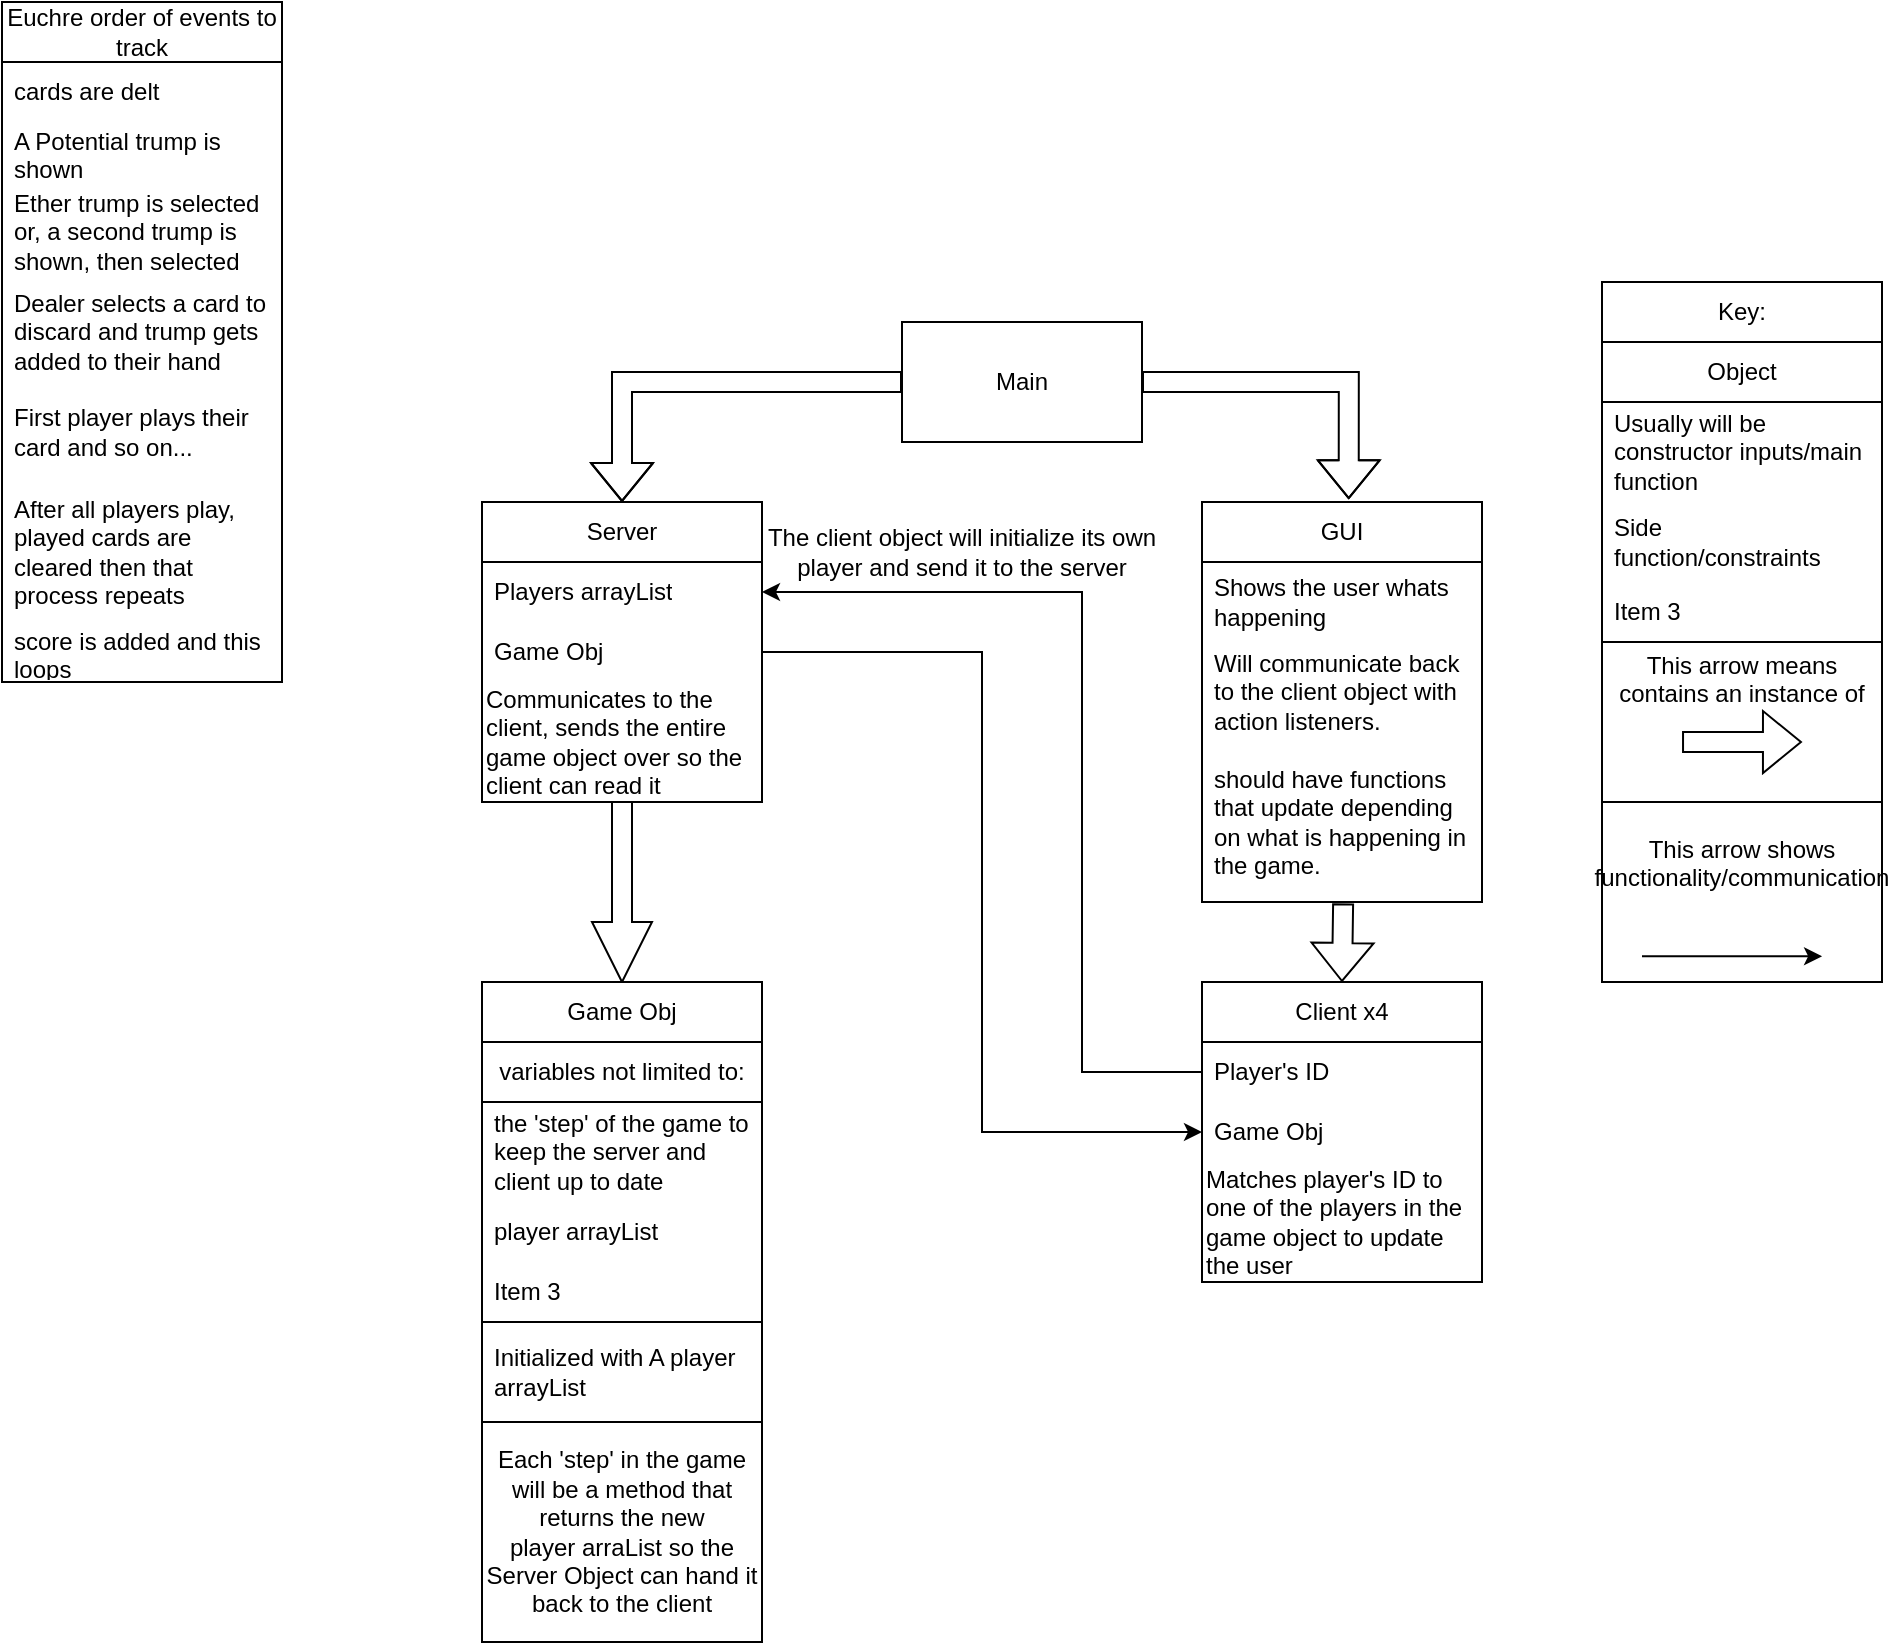 <mxfile version="26.2.14">
  <diagram name="Page-1" id="3-hoNx-oFPBd3e3wgJj-">
    <mxGraphModel dx="1325" dy="251" grid="1" gridSize="10" guides="1" tooltips="1" connect="1" arrows="1" fold="1" page="1" pageScale="1" pageWidth="850" pageHeight="1100" math="0" shadow="0">
      <root>
        <mxCell id="0" />
        <mxCell id="1" parent="0" />
        <mxCell id="-2NJOU67YEYeew-TCaY0-1" value="Main" style="rounded=0;whiteSpace=wrap;html=1;" parent="1" vertex="1">
          <mxGeometry x="320" y="330" width="120" height="60" as="geometry" />
        </mxCell>
        <mxCell id="-2NJOU67YEYeew-TCaY0-17" value="" style="shape=flexArrow;endArrow=classic;html=1;rounded=0;exitX=0;exitY=0.5;exitDx=0;exitDy=0;entryX=0.5;entryY=0;entryDx=0;entryDy=0;" parent="1" source="-2NJOU67YEYeew-TCaY0-1" target="up3UMuSQXLqQoOLamiaC-9" edge="1">
          <mxGeometry width="50" height="50" relative="1" as="geometry">
            <mxPoint x="290" y="380" as="sourcePoint" />
            <mxPoint x="180" y="420" as="targetPoint" />
            <Array as="points">
              <mxPoint x="180" y="360" />
            </Array>
          </mxGeometry>
        </mxCell>
        <mxCell id="up3UMuSQXLqQoOLamiaC-2" value="Client x4" style="swimlane;fontStyle=0;childLayout=stackLayout;horizontal=1;startSize=30;horizontalStack=0;resizeParent=1;resizeParentMax=0;resizeLast=0;collapsible=1;marginBottom=0;whiteSpace=wrap;html=1;" parent="1" vertex="1">
          <mxGeometry x="470" y="660" width="140" height="150" as="geometry">
            <mxRectangle x="450" y="480" width="90" height="30" as="alternateBounds" />
          </mxGeometry>
        </mxCell>
        <mxCell id="up3UMuSQXLqQoOLamiaC-3" value="Player&#39;s ID" style="text;strokeColor=none;fillColor=none;align=left;verticalAlign=middle;spacingLeft=4;spacingRight=4;overflow=hidden;points=[[0,0.5],[1,0.5]];portConstraint=eastwest;rotatable=0;whiteSpace=wrap;html=1;" parent="up3UMuSQXLqQoOLamiaC-2" vertex="1">
          <mxGeometry y="30" width="140" height="30" as="geometry" />
        </mxCell>
        <mxCell id="up3UMuSQXLqQoOLamiaC-4" value="Game Obj" style="text;strokeColor=none;fillColor=none;align=left;verticalAlign=middle;spacingLeft=4;spacingRight=4;overflow=hidden;points=[[0,0.5],[1,0.5]];portConstraint=eastwest;rotatable=0;whiteSpace=wrap;html=1;" parent="up3UMuSQXLqQoOLamiaC-2" vertex="1">
          <mxGeometry y="60" width="140" height="30" as="geometry" />
        </mxCell>
        <mxCell id="up3UMuSQXLqQoOLamiaC-7" value="Matches player&#39;s ID to one of the players in the game object to update the user" style="text;html=1;align=left;verticalAlign=middle;whiteSpace=wrap;rounded=0;" parent="up3UMuSQXLqQoOLamiaC-2" vertex="1">
          <mxGeometry y="90" width="140" height="60" as="geometry" />
        </mxCell>
        <mxCell id="up3UMuSQXLqQoOLamiaC-20" style="edgeStyle=orthogonalEdgeStyle;rounded=0;orthogonalLoop=1;jettySize=auto;html=1;exitX=0.5;exitY=1;exitDx=0;exitDy=0;entryX=0.5;entryY=0;entryDx=0;entryDy=0;shape=arrow;" parent="1" source="up3UMuSQXLqQoOLamiaC-9" target="up3UMuSQXLqQoOLamiaC-16" edge="1">
          <mxGeometry relative="1" as="geometry" />
        </mxCell>
        <mxCell id="up3UMuSQXLqQoOLamiaC-9" value="Server" style="swimlane;fontStyle=0;childLayout=stackLayout;horizontal=1;startSize=30;horizontalStack=0;resizeParent=1;resizeParentMax=0;resizeLast=0;collapsible=1;marginBottom=0;whiteSpace=wrap;html=1;" parent="1" vertex="1">
          <mxGeometry x="110" y="420" width="140" height="150" as="geometry">
            <mxRectangle x="450" y="480" width="90" height="30" as="alternateBounds" />
          </mxGeometry>
        </mxCell>
        <mxCell id="up3UMuSQXLqQoOLamiaC-10" value="Players arrayList" style="text;strokeColor=none;fillColor=none;align=left;verticalAlign=middle;spacingLeft=4;spacingRight=4;overflow=hidden;points=[[0,0.5],[1,0.5]];portConstraint=eastwest;rotatable=0;whiteSpace=wrap;html=1;" parent="up3UMuSQXLqQoOLamiaC-9" vertex="1">
          <mxGeometry y="30" width="140" height="30" as="geometry" />
        </mxCell>
        <mxCell id="up3UMuSQXLqQoOLamiaC-11" value="Game Obj" style="text;strokeColor=none;fillColor=none;align=left;verticalAlign=middle;spacingLeft=4;spacingRight=4;overflow=hidden;points=[[0,0.5],[1,0.5]];portConstraint=eastwest;rotatable=0;whiteSpace=wrap;html=1;" parent="up3UMuSQXLqQoOLamiaC-9" vertex="1">
          <mxGeometry y="60" width="140" height="30" as="geometry" />
        </mxCell>
        <mxCell id="up3UMuSQXLqQoOLamiaC-12" value="Communicates to the client, sends the entire game object over so the client can read it" style="text;html=1;align=left;verticalAlign=middle;whiteSpace=wrap;rounded=0;" parent="up3UMuSQXLqQoOLamiaC-9" vertex="1">
          <mxGeometry y="90" width="140" height="60" as="geometry" />
        </mxCell>
        <mxCell id="up3UMuSQXLqQoOLamiaC-15" value="The client object will initialize its own player and send it to the server" style="text;html=1;align=center;verticalAlign=middle;whiteSpace=wrap;rounded=0;" parent="1" vertex="1">
          <mxGeometry x="250" y="430" width="200" height="30" as="geometry" />
        </mxCell>
        <mxCell id="up3UMuSQXLqQoOLamiaC-16" value="Game Obj" style="swimlane;fontStyle=0;childLayout=stackLayout;horizontal=1;startSize=30;horizontalStack=0;resizeParent=1;resizeParentMax=0;resizeLast=0;collapsible=1;marginBottom=0;whiteSpace=wrap;html=1;" parent="1" vertex="1">
          <mxGeometry x="110" y="660" width="140" height="330" as="geometry">
            <mxRectangle x="450" y="480" width="90" height="30" as="alternateBounds" />
          </mxGeometry>
        </mxCell>
        <mxCell id="up3UMuSQXLqQoOLamiaC-47" value="variables not limited to:" style="swimlane;fontStyle=0;childLayout=stackLayout;horizontal=1;startSize=30;horizontalStack=0;resizeParent=1;resizeParentMax=0;resizeLast=0;collapsible=1;marginBottom=0;whiteSpace=wrap;html=1;" parent="up3UMuSQXLqQoOLamiaC-16" vertex="1">
          <mxGeometry y="30" width="140" height="140" as="geometry" />
        </mxCell>
        <mxCell id="up3UMuSQXLqQoOLamiaC-48" value="the &#39;step&#39; of the game to keep the server and client up to date" style="text;strokeColor=none;fillColor=none;align=left;verticalAlign=middle;spacingLeft=4;spacingRight=4;overflow=hidden;points=[[0,0.5],[1,0.5]];portConstraint=eastwest;rotatable=0;whiteSpace=wrap;html=1;" parent="up3UMuSQXLqQoOLamiaC-47" vertex="1">
          <mxGeometry y="30" width="140" height="50" as="geometry" />
        </mxCell>
        <mxCell id="up3UMuSQXLqQoOLamiaC-49" value="player arrayList" style="text;strokeColor=none;fillColor=none;align=left;verticalAlign=middle;spacingLeft=4;spacingRight=4;overflow=hidden;points=[[0,0.5],[1,0.5]];portConstraint=eastwest;rotatable=0;whiteSpace=wrap;html=1;" parent="up3UMuSQXLqQoOLamiaC-47" vertex="1">
          <mxGeometry y="80" width="140" height="30" as="geometry" />
        </mxCell>
        <mxCell id="up3UMuSQXLqQoOLamiaC-50" value="Item 3" style="text;strokeColor=none;fillColor=none;align=left;verticalAlign=middle;spacingLeft=4;spacingRight=4;overflow=hidden;points=[[0,0.5],[1,0.5]];portConstraint=eastwest;rotatable=0;whiteSpace=wrap;html=1;" parent="up3UMuSQXLqQoOLamiaC-47" vertex="1">
          <mxGeometry y="110" width="140" height="30" as="geometry" />
        </mxCell>
        <mxCell id="up3UMuSQXLqQoOLamiaC-17" value="Initialized with A player arrayList" style="text;strokeColor=none;fillColor=none;align=left;verticalAlign=middle;spacingLeft=4;spacingRight=4;overflow=hidden;points=[[0,0.5],[1,0.5]];portConstraint=eastwest;rotatable=0;whiteSpace=wrap;html=1;" parent="up3UMuSQXLqQoOLamiaC-16" vertex="1">
          <mxGeometry y="170" width="140" height="50" as="geometry" />
        </mxCell>
        <mxCell id="up3UMuSQXLqQoOLamiaC-21" value="Each &#39;step&#39; in the game will be a method that returns the new &lt;br&gt;player arraList so the Server Object can hand it back to the client" style="rounded=0;whiteSpace=wrap;html=1;" parent="up3UMuSQXLqQoOLamiaC-16" vertex="1">
          <mxGeometry y="220" width="140" height="110" as="geometry" />
        </mxCell>
        <mxCell id="up3UMuSQXLqQoOLamiaC-26" value="Key:" style="swimlane;fontStyle=0;childLayout=stackLayout;horizontal=1;startSize=30;horizontalStack=0;resizeParent=1;resizeParentMax=0;resizeLast=0;collapsible=1;marginBottom=0;whiteSpace=wrap;html=1;" parent="1" vertex="1">
          <mxGeometry x="670" y="310" width="140" height="350" as="geometry" />
        </mxCell>
        <mxCell id="up3UMuSQXLqQoOLamiaC-22" value="Object" style="swimlane;fontStyle=0;childLayout=stackLayout;horizontal=1;startSize=30;horizontalStack=0;resizeParent=1;resizeParentMax=0;resizeLast=0;collapsible=1;marginBottom=0;whiteSpace=wrap;html=1;" parent="up3UMuSQXLqQoOLamiaC-26" vertex="1">
          <mxGeometry y="30" width="140" height="320" as="geometry" />
        </mxCell>
        <mxCell id="up3UMuSQXLqQoOLamiaC-23" value="Usually will be constructor inputs/main function" style="text;strokeColor=none;fillColor=none;align=left;verticalAlign=middle;spacingLeft=4;spacingRight=4;overflow=hidden;points=[[0,0.5],[1,0.5]];portConstraint=eastwest;rotatable=0;whiteSpace=wrap;html=1;" parent="up3UMuSQXLqQoOLamiaC-22" vertex="1">
          <mxGeometry y="30" width="140" height="50" as="geometry" />
        </mxCell>
        <mxCell id="up3UMuSQXLqQoOLamiaC-24" value="Side function/constraints" style="text;strokeColor=none;fillColor=none;align=left;verticalAlign=middle;spacingLeft=4;spacingRight=4;overflow=hidden;points=[[0,0.5],[1,0.5]];portConstraint=eastwest;rotatable=0;whiteSpace=wrap;html=1;" parent="up3UMuSQXLqQoOLamiaC-22" vertex="1">
          <mxGeometry y="80" width="140" height="40" as="geometry" />
        </mxCell>
        <mxCell id="up3UMuSQXLqQoOLamiaC-25" value="Item 3" style="text;strokeColor=none;fillColor=none;align=left;verticalAlign=middle;spacingLeft=4;spacingRight=4;overflow=hidden;points=[[0,0.5],[1,0.5]];portConstraint=eastwest;rotatable=0;whiteSpace=wrap;html=1;" parent="up3UMuSQXLqQoOLamiaC-22" vertex="1">
          <mxGeometry y="120" width="140" height="30" as="geometry" />
        </mxCell>
        <mxCell id="up3UMuSQXLqQoOLamiaC-34" value="" style="group" parent="up3UMuSQXLqQoOLamiaC-22" vertex="1" connectable="0">
          <mxGeometry y="150" width="140" height="170" as="geometry" />
        </mxCell>
        <mxCell id="up3UMuSQXLqQoOLamiaC-30" value="&lt;div&gt;This arrow means contains an instance of&lt;/div&gt;&lt;div&gt;&lt;br&gt;&lt;/div&gt;&lt;div&gt;&lt;br&gt;&lt;/div&gt;&lt;div&gt;&lt;br&gt;&lt;/div&gt;" style="rounded=0;whiteSpace=wrap;html=1;" parent="up3UMuSQXLqQoOLamiaC-34" vertex="1">
          <mxGeometry width="140" height="80" as="geometry" />
        </mxCell>
        <mxCell id="up3UMuSQXLqQoOLamiaC-31" value="" style="shape=flexArrow;endArrow=classic;html=1;rounded=0;entryX=0.714;entryY=0.917;entryDx=0;entryDy=0;entryPerimeter=0;" parent="up3UMuSQXLqQoOLamiaC-34" edge="1">
          <mxGeometry width="50" height="50" relative="1" as="geometry">
            <mxPoint x="40.02" y="50" as="sourcePoint" />
            <mxPoint x="99.98" y="50.02" as="targetPoint" />
          </mxGeometry>
        </mxCell>
        <mxCell id="up3UMuSQXLqQoOLamiaC-40" value="" style="group" parent="up3UMuSQXLqQoOLamiaC-34" vertex="1" connectable="0">
          <mxGeometry y="80" width="140" height="90" as="geometry" />
        </mxCell>
        <mxCell id="up3UMuSQXLqQoOLamiaC-36" value="&lt;div&gt;This arrow shows functionality/communication&lt;/div&gt;&lt;div&gt;&lt;br&gt;&lt;/div&gt;&lt;div&gt;&lt;br&gt;&lt;/div&gt;" style="rounded=0;whiteSpace=wrap;html=1;" parent="up3UMuSQXLqQoOLamiaC-40" vertex="1">
          <mxGeometry width="140" height="90" as="geometry" />
        </mxCell>
        <mxCell id="up3UMuSQXLqQoOLamiaC-37" value="" style="endArrow=classic;html=1;rounded=0;entryX=0.786;entryY=0.857;entryDx=0;entryDy=0;entryPerimeter=0;" parent="up3UMuSQXLqQoOLamiaC-40" target="up3UMuSQXLqQoOLamiaC-36" edge="1">
          <mxGeometry width="50" height="50" relative="1" as="geometry">
            <mxPoint x="20" y="77.143" as="sourcePoint" />
            <mxPoint x="70" y="12.857" as="targetPoint" />
          </mxGeometry>
        </mxCell>
        <mxCell id="up3UMuSQXLqQoOLamiaC-41" value="GUI" style="swimlane;fontStyle=0;childLayout=stackLayout;horizontal=1;startSize=30;horizontalStack=0;resizeParent=1;resizeParentMax=0;resizeLast=0;collapsible=1;marginBottom=0;whiteSpace=wrap;html=1;" parent="1" vertex="1">
          <mxGeometry x="470" y="420" width="140" height="200" as="geometry">
            <mxRectangle x="450" y="480" width="90" height="30" as="alternateBounds" />
          </mxGeometry>
        </mxCell>
        <mxCell id="up3UMuSQXLqQoOLamiaC-42" value="Shows the user whats happening" style="text;strokeColor=none;fillColor=none;align=left;verticalAlign=middle;spacingLeft=4;spacingRight=4;overflow=hidden;points=[[0,0.5],[1,0.5]];portConstraint=eastwest;rotatable=0;whiteSpace=wrap;html=1;" parent="up3UMuSQXLqQoOLamiaC-41" vertex="1">
          <mxGeometry y="30" width="140" height="40" as="geometry" />
        </mxCell>
        <mxCell id="up3UMuSQXLqQoOLamiaC-43" value="Will communicate back to the client object with action listeners." style="text;strokeColor=none;fillColor=none;align=left;verticalAlign=middle;spacingLeft=4;spacingRight=4;overflow=hidden;points=[[0,0.5],[1,0.5]];portConstraint=eastwest;rotatable=0;whiteSpace=wrap;html=1;" parent="up3UMuSQXLqQoOLamiaC-41" vertex="1">
          <mxGeometry y="70" width="140" height="50" as="geometry" />
        </mxCell>
        <mxCell id="up3UMuSQXLqQoOLamiaC-46" value="should have functions that update depending on what is happening in the game." style="text;strokeColor=none;fillColor=none;align=left;verticalAlign=middle;spacingLeft=4;spacingRight=4;overflow=hidden;points=[[0,0.5],[1,0.5]];portConstraint=eastwest;rotatable=0;whiteSpace=wrap;html=1;" parent="up3UMuSQXLqQoOLamiaC-41" vertex="1">
          <mxGeometry y="120" width="140" height="80" as="geometry" />
        </mxCell>
        <mxCell id="DxHCiOKc3kGTDNrOEROZ-1" style="edgeStyle=orthogonalEdgeStyle;rounded=0;orthogonalLoop=1;jettySize=auto;html=1;entryX=0.524;entryY=-0.007;entryDx=0;entryDy=0;entryPerimeter=0;shape=flexArrow;" parent="1" source="-2NJOU67YEYeew-TCaY0-1" target="up3UMuSQXLqQoOLamiaC-41" edge="1">
          <mxGeometry relative="1" as="geometry" />
        </mxCell>
        <mxCell id="DxHCiOKc3kGTDNrOEROZ-2" value="" style="endArrow=classic;html=1;rounded=0;exitX=0.504;exitY=1.009;exitDx=0;exitDy=0;exitPerimeter=0;entryX=0.5;entryY=0;entryDx=0;entryDy=0;shape=flexArrow;" parent="1" source="up3UMuSQXLqQoOLamiaC-46" target="up3UMuSQXLqQoOLamiaC-2" edge="1">
          <mxGeometry width="50" height="50" relative="1" as="geometry">
            <mxPoint x="310" y="600" as="sourcePoint" />
            <mxPoint x="360" y="550" as="targetPoint" />
          </mxGeometry>
        </mxCell>
        <mxCell id="DxHCiOKc3kGTDNrOEROZ-3" style="edgeStyle=orthogonalEdgeStyle;rounded=0;orthogonalLoop=1;jettySize=auto;html=1;entryX=0;entryY=0.5;entryDx=0;entryDy=0;" parent="1" source="up3UMuSQXLqQoOLamiaC-11" target="up3UMuSQXLqQoOLamiaC-4" edge="1">
          <mxGeometry relative="1" as="geometry" />
        </mxCell>
        <mxCell id="DxHCiOKc3kGTDNrOEROZ-4" style="edgeStyle=orthogonalEdgeStyle;rounded=0;orthogonalLoop=1;jettySize=auto;html=1;entryX=1;entryY=0.5;entryDx=0;entryDy=0;" parent="1" source="up3UMuSQXLqQoOLamiaC-3" target="up3UMuSQXLqQoOLamiaC-10" edge="1">
          <mxGeometry relative="1" as="geometry">
            <Array as="points">
              <mxPoint x="410" y="705" />
              <mxPoint x="410" y="465" />
            </Array>
          </mxGeometry>
        </mxCell>
        <mxCell id="iqxiywxiM9S1dI8F5_UA-1" value="Euchre order of events to track" style="swimlane;fontStyle=0;childLayout=stackLayout;horizontal=1;startSize=30;horizontalStack=0;resizeParent=1;resizeParentMax=0;resizeLast=0;collapsible=1;marginBottom=0;whiteSpace=wrap;html=1;" vertex="1" parent="1">
          <mxGeometry x="-130" y="170" width="140" height="340" as="geometry" />
        </mxCell>
        <mxCell id="iqxiywxiM9S1dI8F5_UA-2" value="cards are delt" style="text;strokeColor=none;fillColor=none;align=left;verticalAlign=middle;spacingLeft=4;spacingRight=4;overflow=hidden;points=[[0,0.5],[1,0.5]];portConstraint=eastwest;rotatable=0;whiteSpace=wrap;html=1;" vertex="1" parent="iqxiywxiM9S1dI8F5_UA-1">
          <mxGeometry y="30" width="140" height="30" as="geometry" />
        </mxCell>
        <mxCell id="iqxiywxiM9S1dI8F5_UA-3" value="A Potential trump is shown" style="text;strokeColor=none;fillColor=none;align=left;verticalAlign=middle;spacingLeft=4;spacingRight=4;overflow=hidden;points=[[0,0.5],[1,0.5]];portConstraint=eastwest;rotatable=0;whiteSpace=wrap;html=1;" vertex="1" parent="iqxiywxiM9S1dI8F5_UA-1">
          <mxGeometry y="60" width="140" height="30" as="geometry" />
        </mxCell>
        <mxCell id="iqxiywxiM9S1dI8F5_UA-4" value="Ether trump is selected or, a second trump is shown, then selected " style="text;strokeColor=none;fillColor=none;align=left;verticalAlign=middle;spacingLeft=4;spacingRight=4;overflow=hidden;points=[[0,0.5],[1,0.5]];portConstraint=eastwest;rotatable=0;whiteSpace=wrap;html=1;" vertex="1" parent="iqxiywxiM9S1dI8F5_UA-1">
          <mxGeometry y="90" width="140" height="50" as="geometry" />
        </mxCell>
        <mxCell id="iqxiywxiM9S1dI8F5_UA-6" value="Dealer selects a card to discard and trump gets added to their hand" style="text;strokeColor=none;fillColor=none;align=left;verticalAlign=middle;spacingLeft=4;spacingRight=4;overflow=hidden;points=[[0,0.5],[1,0.5]];portConstraint=eastwest;rotatable=0;whiteSpace=wrap;html=1;" vertex="1" parent="iqxiywxiM9S1dI8F5_UA-1">
          <mxGeometry y="140" width="140" height="50" as="geometry" />
        </mxCell>
        <mxCell id="iqxiywxiM9S1dI8F5_UA-8" value="First player plays their card and so on..." style="text;strokeColor=none;fillColor=none;align=left;verticalAlign=middle;spacingLeft=4;spacingRight=4;overflow=hidden;points=[[0,0.5],[1,0.5]];portConstraint=eastwest;rotatable=0;whiteSpace=wrap;html=1;" vertex="1" parent="iqxiywxiM9S1dI8F5_UA-1">
          <mxGeometry y="190" width="140" height="50" as="geometry" />
        </mxCell>
        <mxCell id="iqxiywxiM9S1dI8F5_UA-10" value="After all players play, played cards are cleared then that process repeats" style="text;strokeColor=none;fillColor=none;align=left;verticalAlign=middle;spacingLeft=4;spacingRight=4;overflow=hidden;points=[[0,0.5],[1,0.5]];portConstraint=eastwest;rotatable=0;whiteSpace=wrap;html=1;" vertex="1" parent="iqxiywxiM9S1dI8F5_UA-1">
          <mxGeometry y="240" width="140" height="70" as="geometry" />
        </mxCell>
        <mxCell id="iqxiywxiM9S1dI8F5_UA-11" value="score is added and this loops" style="text;strokeColor=none;fillColor=none;align=left;verticalAlign=middle;spacingLeft=4;spacingRight=4;overflow=hidden;points=[[0,0.5],[1,0.5]];portConstraint=eastwest;rotatable=0;whiteSpace=wrap;html=1;" vertex="1" parent="iqxiywxiM9S1dI8F5_UA-1">
          <mxGeometry y="310" width="140" height="30" as="geometry" />
        </mxCell>
      </root>
    </mxGraphModel>
  </diagram>
</mxfile>
